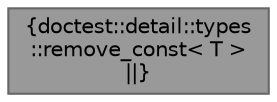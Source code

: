 digraph "doctest::detail::types::remove_const&lt; T &gt;"
{
 // LATEX_PDF_SIZE
  bgcolor="transparent";
  edge [fontname=Helvetica,fontsize=10,labelfontname=Helvetica,labelfontsize=10];
  node [fontname=Helvetica,fontsize=10,shape=box,height=0.2,width=0.4];
  Node1 [label="{doctest::detail::types\l::remove_const\< T \>\n||}",height=0.2,width=0.4,color="gray40", fillcolor="grey60", style="filled", fontcolor="black",tooltip=" "];
}
